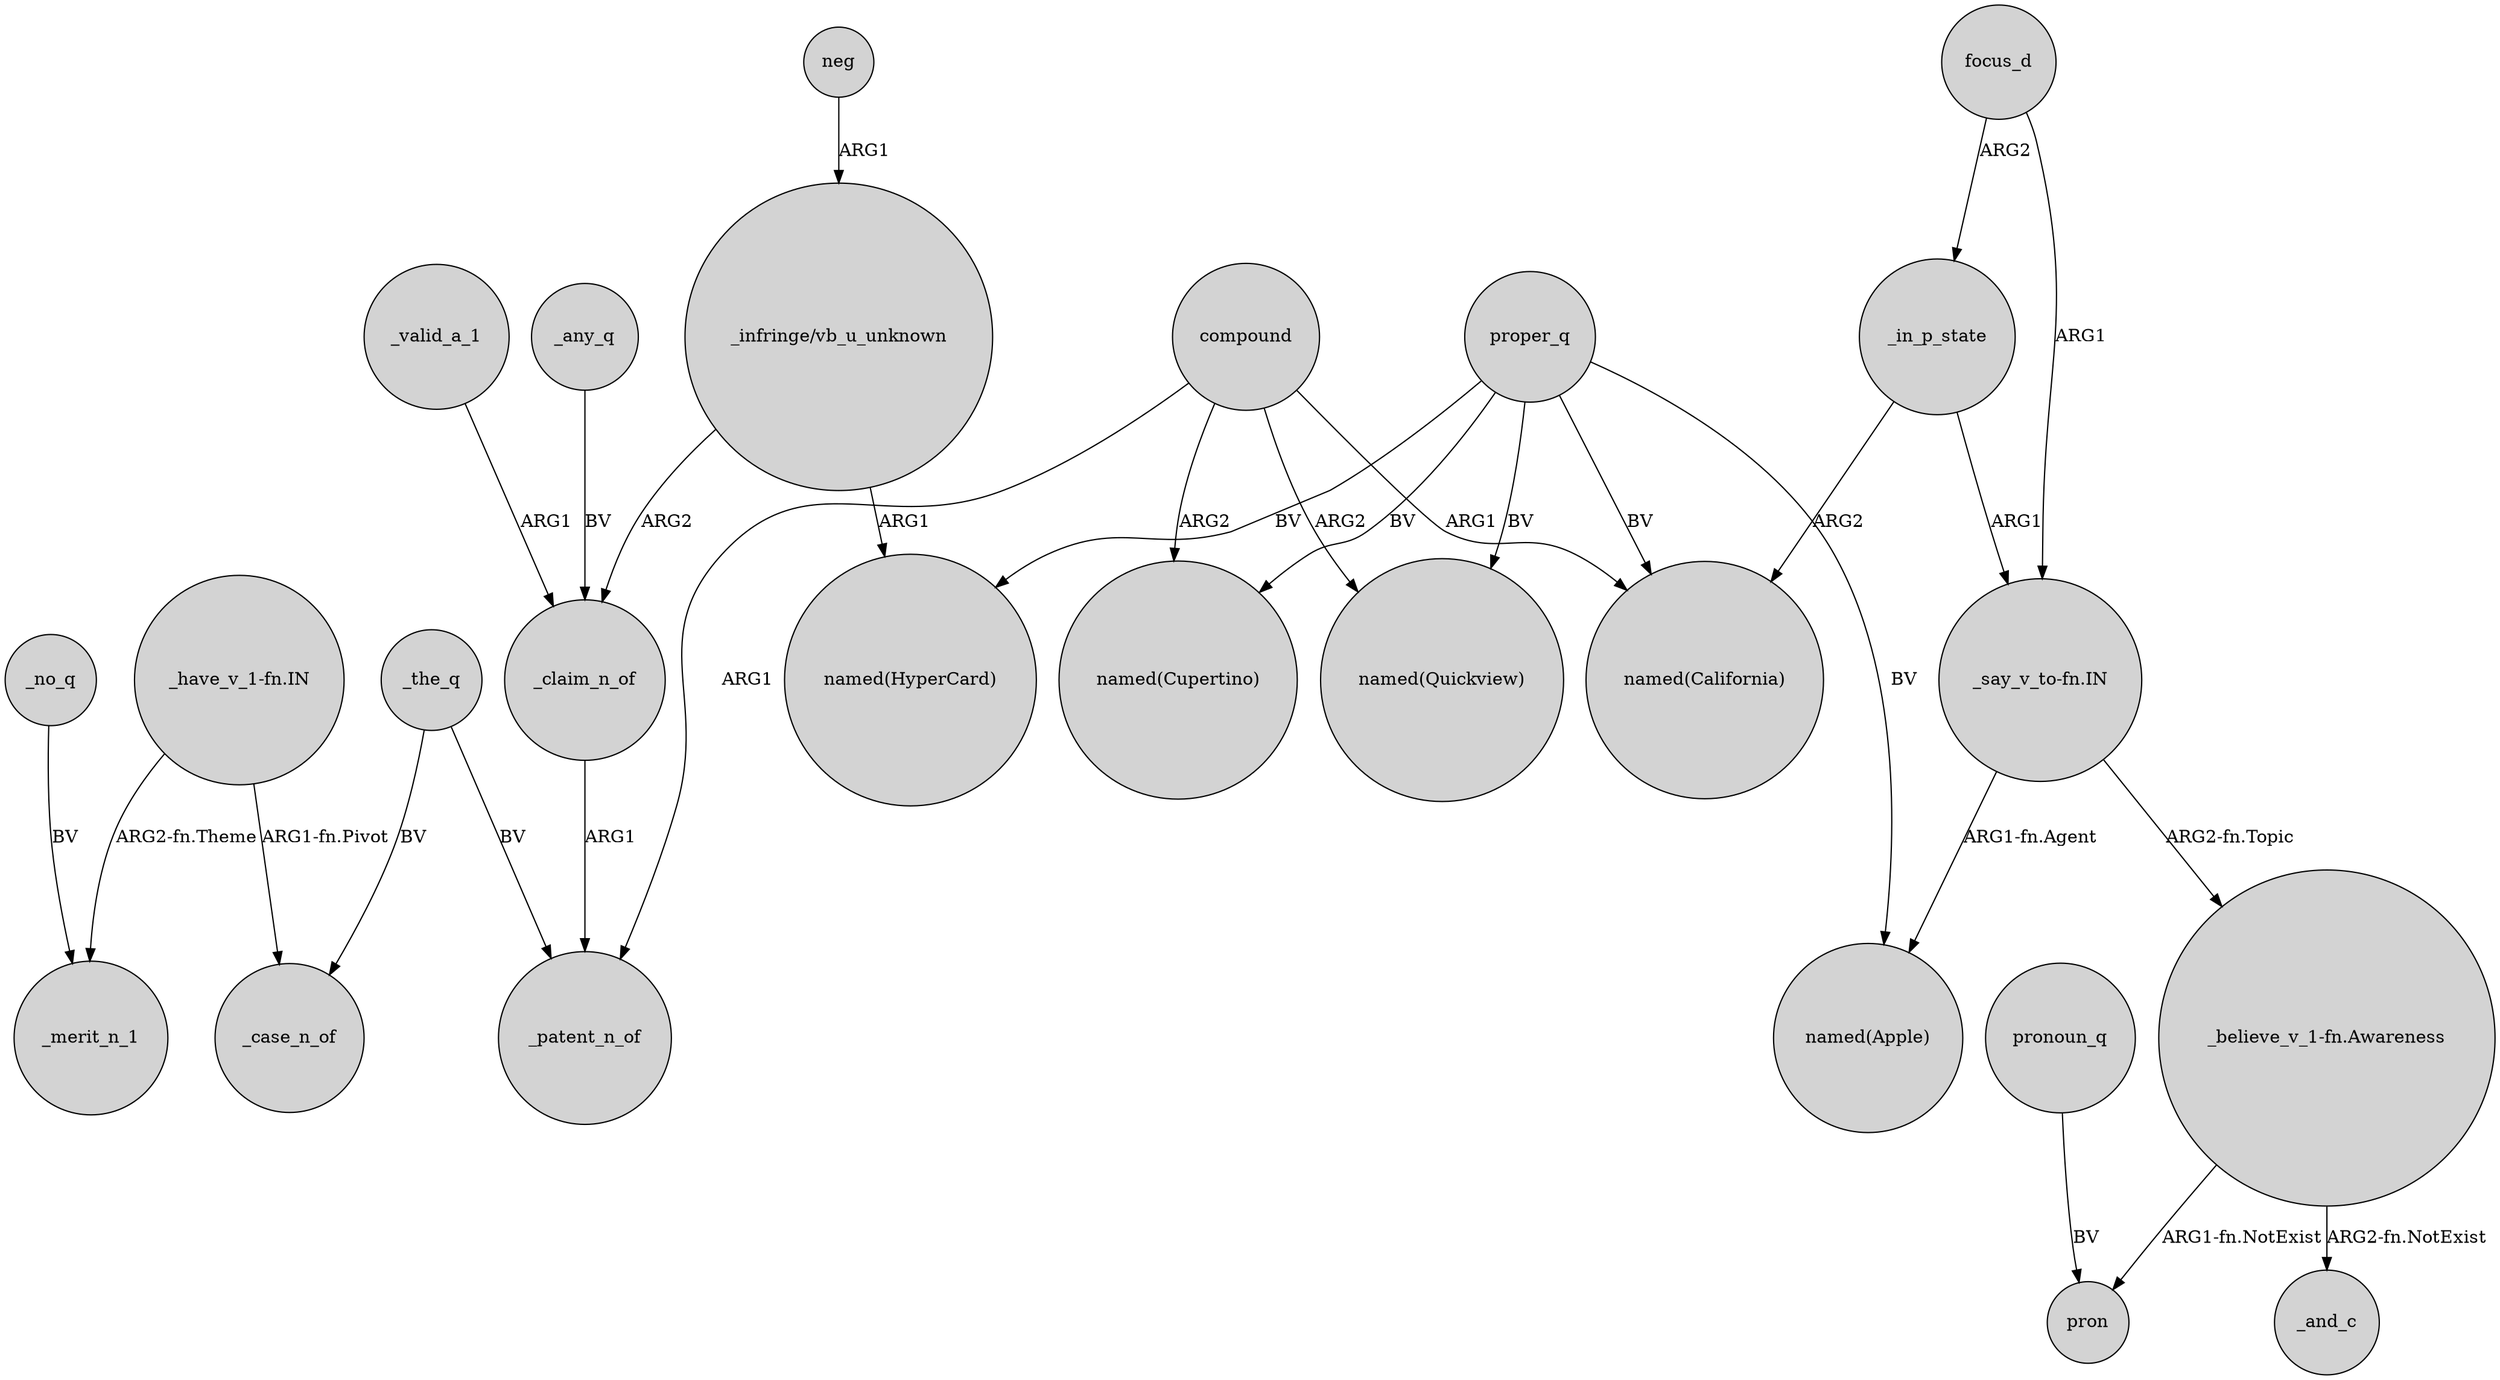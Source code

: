 digraph {
	node [shape=circle style=filled]
	"_have_v_1-fn.IN" -> _merit_n_1 [label="ARG2-fn.Theme"]
	neg -> "_infringe/vb_u_unknown" [label=ARG1]
	"_have_v_1-fn.IN" -> _case_n_of [label="ARG1-fn.Pivot"]
	proper_q -> "named(Apple)" [label=BV]
	"_say_v_to-fn.IN" -> "named(Apple)" [label="ARG1-fn.Agent"]
	_the_q -> _case_n_of [label=BV]
	focus_d -> _in_p_state [label=ARG2]
	_the_q -> _patent_n_of [label=BV]
	compound -> _patent_n_of [label=ARG1]
	proper_q -> "named(California)" [label=BV]
	_claim_n_of -> _patent_n_of [label=ARG1]
	compound -> "named(Cupertino)" [label=ARG2]
	"_infringe/vb_u_unknown" -> "named(HyperCard)" [label=ARG1]
	_in_p_state -> "named(California)" [label=ARG2]
	pronoun_q -> pron [label=BV]
	_valid_a_1 -> _claim_n_of [label=ARG1]
	compound -> "named(California)" [label=ARG1]
	proper_q -> "named(Quickview)" [label=BV]
	"_say_v_to-fn.IN" -> "_believe_v_1-fn.Awareness" [label="ARG2-fn.Topic"]
	"_believe_v_1-fn.Awareness" -> _and_c [label="ARG2-fn.NotExist"]
	_any_q -> _claim_n_of [label=BV]
	_no_q -> _merit_n_1 [label=BV]
	compound -> "named(Quickview)" [label=ARG2]
	proper_q -> "named(Cupertino)" [label=BV]
	"_infringe/vb_u_unknown" -> _claim_n_of [label=ARG2]
	"_believe_v_1-fn.Awareness" -> pron [label="ARG1-fn.NotExist"]
	_in_p_state -> "_say_v_to-fn.IN" [label=ARG1]
	focus_d -> "_say_v_to-fn.IN" [label=ARG1]
	proper_q -> "named(HyperCard)" [label=BV]
}
